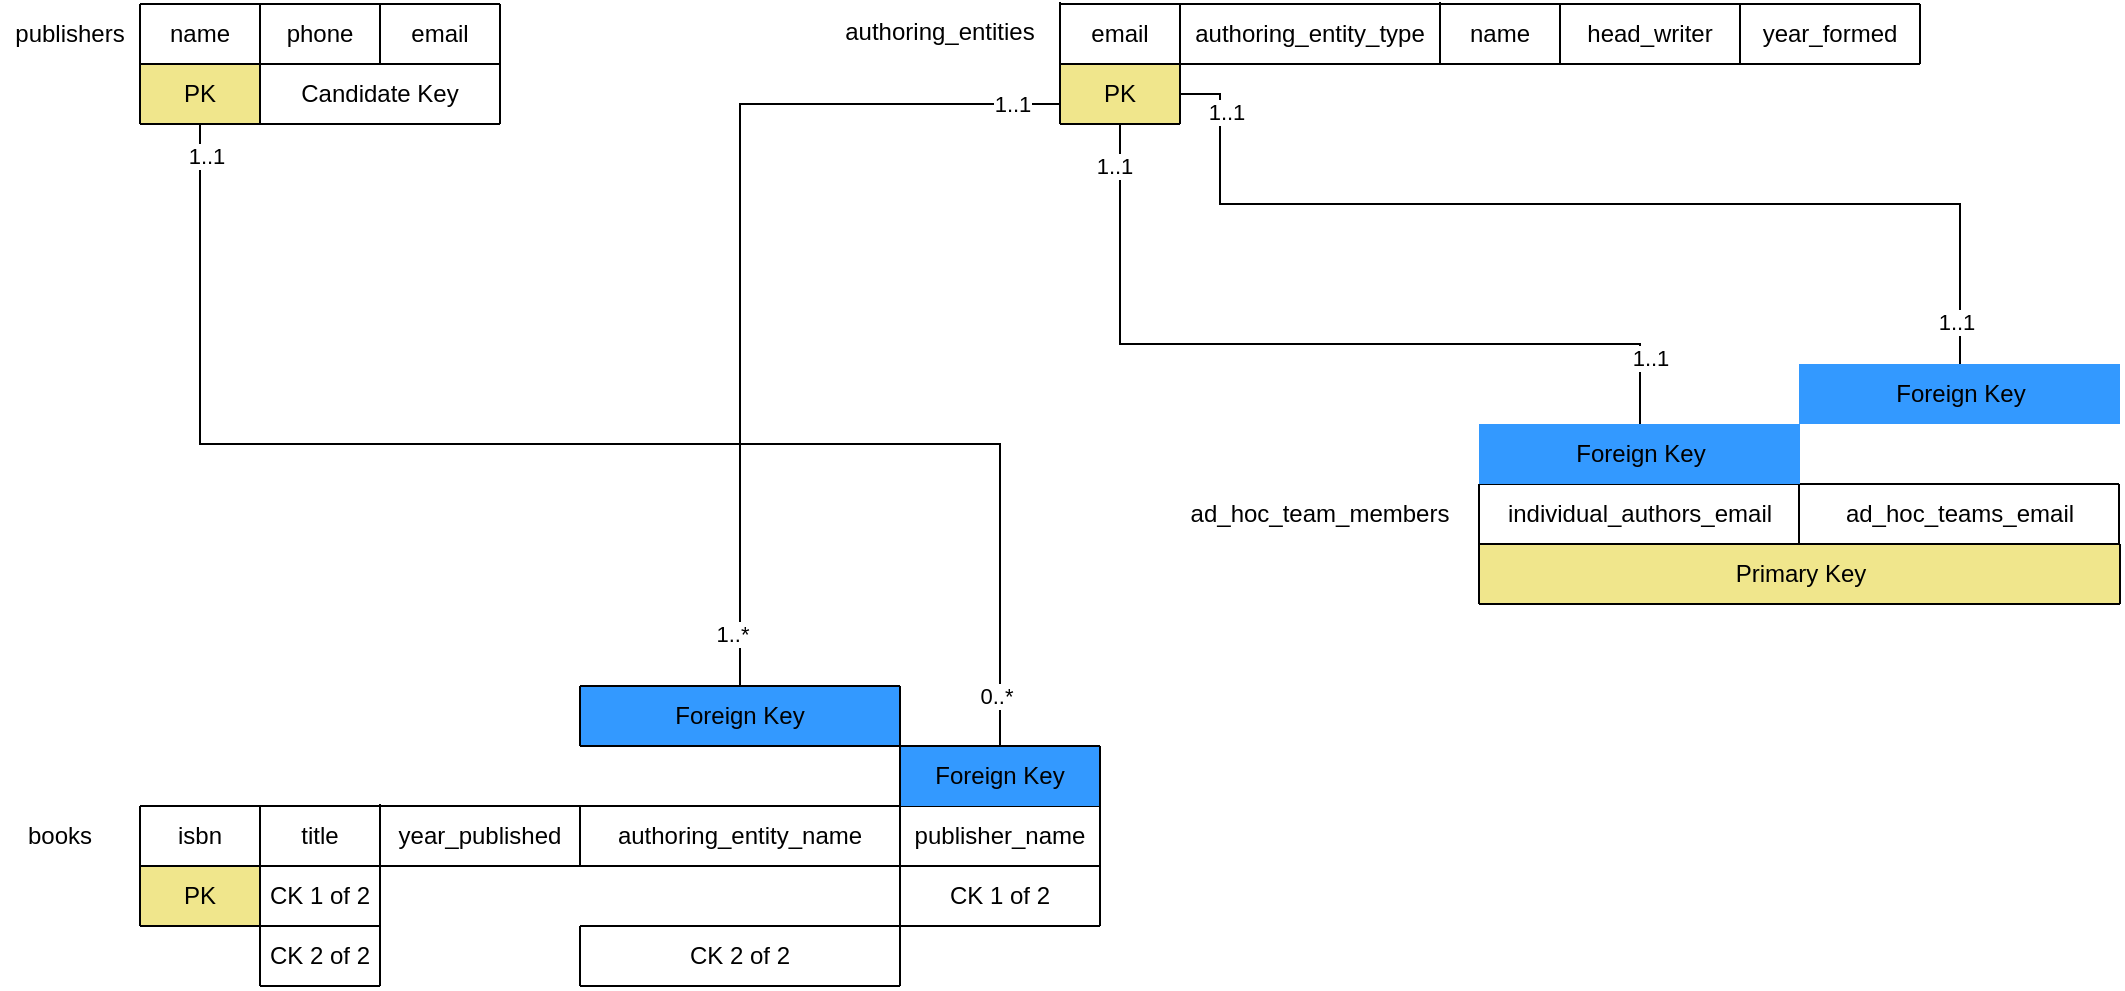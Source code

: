 <mxfile version="19.0.3" type="google"><diagram id="i6ZP9T0mrcdySJXoE0Hp" name="Relational"><mxGraphModel grid="1" page="1" gridSize="10" guides="1" tooltips="1" connect="1" arrows="1" fold="1" pageScale="1" pageWidth="850" pageHeight="1100" math="0" shadow="0"><root><mxCell id="0"/><mxCell id="1" parent="0"/><mxCell id="amgWy_0LiePhMrL9BKqC-1" value="publishers" style="text;html=1;strokeColor=none;fillColor=none;align=center;verticalAlign=middle;whiteSpace=wrap;rounded=0;" vertex="1" parent="1"><mxGeometry x="50" y="130" width="70" height="30" as="geometry"/></mxCell><mxCell id="amgWy_0LiePhMrL9BKqC-2" value="name" style="text;html=1;strokeColor=none;fillColor=none;align=center;verticalAlign=middle;whiteSpace=wrap;rounded=0;" vertex="1" parent="1"><mxGeometry x="120" y="130" width="60" height="30" as="geometry"/></mxCell><mxCell id="amgWy_0LiePhMrL9BKqC-3" value="phone" style="text;html=1;strokeColor=none;fillColor=none;align=center;verticalAlign=middle;whiteSpace=wrap;rounded=0;" vertex="1" parent="1"><mxGeometry x="180" y="130" width="60" height="30" as="geometry"/></mxCell><mxCell id="amgWy_0LiePhMrL9BKqC-4" value="email" style="text;html=1;strokeColor=none;fillColor=none;align=center;verticalAlign=middle;whiteSpace=wrap;rounded=0;" vertex="1" parent="1"><mxGeometry x="240" y="130" width="60" height="30" as="geometry"/></mxCell><mxCell id="amgWy_0LiePhMrL9BKqC-5" style="rounded=0;orthogonalLoop=1;jettySize=auto;html=1;exitX=0;exitY=1;exitDx=0;exitDy=0;entryX=1;entryY=1;entryDx=0;entryDy=0;endArrow=none;endFill=0;" edge="1" parent="1" source="amgWy_0LiePhMrL9BKqC-2" target="amgWy_0LiePhMrL9BKqC-2"><mxGeometry relative="1" as="geometry"/></mxCell><mxCell id="amgWy_0LiePhMrL9BKqC-6" style="edgeStyle=none;rounded=0;orthogonalLoop=1;jettySize=auto;html=1;exitX=0;exitY=1;exitDx=0;exitDy=0;entryX=0;entryY=0;entryDx=0;entryDy=0;endArrow=none;endFill=0;" edge="1" parent="1" source="amgWy_0LiePhMrL9BKqC-2" target="amgWy_0LiePhMrL9BKqC-2"><mxGeometry relative="1" as="geometry"/></mxCell><mxCell id="amgWy_0LiePhMrL9BKqC-7" style="edgeStyle=none;rounded=0;orthogonalLoop=1;jettySize=auto;html=1;exitX=0;exitY=0;exitDx=0;exitDy=0;entryX=1;entryY=0;entryDx=0;entryDy=0;endArrow=none;endFill=0;" edge="1" parent="1" source="amgWy_0LiePhMrL9BKqC-2" target="amgWy_0LiePhMrL9BKqC-2"><mxGeometry relative="1" as="geometry"/></mxCell><mxCell id="amgWy_0LiePhMrL9BKqC-8" style="edgeStyle=none;rounded=0;orthogonalLoop=1;jettySize=auto;html=1;exitX=0;exitY=0;exitDx=0;exitDy=0;entryX=0;entryY=1;entryDx=0;entryDy=0;endArrow=none;endFill=0;" edge="1" parent="1" source="amgWy_0LiePhMrL9BKqC-3" target="amgWy_0LiePhMrL9BKqC-3"><mxGeometry relative="1" as="geometry"/></mxCell><mxCell id="amgWy_0LiePhMrL9BKqC-9" style="edgeStyle=none;rounded=0;orthogonalLoop=1;jettySize=auto;html=1;exitX=0;exitY=1;exitDx=0;exitDy=0;entryX=1;entryY=1;entryDx=0;entryDy=0;endArrow=none;endFill=0;" edge="1" parent="1" source="amgWy_0LiePhMrL9BKqC-3" target="amgWy_0LiePhMrL9BKqC-3"><mxGeometry relative="1" as="geometry"/></mxCell><mxCell id="amgWy_0LiePhMrL9BKqC-10" style="edgeStyle=none;rounded=0;orthogonalLoop=1;jettySize=auto;html=1;exitX=0;exitY=0;exitDx=0;exitDy=0;entryX=1;entryY=0;entryDx=0;entryDy=0;endArrow=none;endFill=0;" edge="1" parent="1" source="amgWy_0LiePhMrL9BKqC-3" target="amgWy_0LiePhMrL9BKqC-3"><mxGeometry relative="1" as="geometry"/></mxCell><mxCell id="amgWy_0LiePhMrL9BKqC-11" style="edgeStyle=none;rounded=0;orthogonalLoop=1;jettySize=auto;html=1;exitX=0;exitY=1;exitDx=0;exitDy=0;entryX=0;entryY=0;entryDx=0;entryDy=0;endArrow=none;endFill=0;" edge="1" parent="1" source="amgWy_0LiePhMrL9BKqC-4" target="amgWy_0LiePhMrL9BKqC-4"><mxGeometry relative="1" as="geometry"/></mxCell><mxCell id="amgWy_0LiePhMrL9BKqC-12" style="edgeStyle=none;rounded=0;orthogonalLoop=1;jettySize=auto;html=1;exitX=0;exitY=0;exitDx=0;exitDy=0;entryX=1;entryY=0;entryDx=0;entryDy=0;endArrow=none;endFill=0;" edge="1" parent="1" source="amgWy_0LiePhMrL9BKqC-4" target="amgWy_0LiePhMrL9BKqC-4"><mxGeometry relative="1" as="geometry"/></mxCell><mxCell id="amgWy_0LiePhMrL9BKqC-13" style="edgeStyle=none;rounded=0;orthogonalLoop=1;jettySize=auto;html=1;exitX=0;exitY=1;exitDx=0;exitDy=0;entryX=1;entryY=1;entryDx=0;entryDy=0;endArrow=none;endFill=0;" edge="1" parent="1" source="amgWy_0LiePhMrL9BKqC-4" target="amgWy_0LiePhMrL9BKqC-4"><mxGeometry relative="1" as="geometry"/></mxCell><mxCell id="amgWy_0LiePhMrL9BKqC-14" style="edgeStyle=none;rounded=0;orthogonalLoop=1;jettySize=auto;html=1;exitX=1;exitY=1;exitDx=0;exitDy=0;entryX=1;entryY=0;entryDx=0;entryDy=0;endArrow=none;endFill=0;" edge="1" parent="1" source="amgWy_0LiePhMrL9BKqC-4" target="amgWy_0LiePhMrL9BKqC-4"><mxGeometry relative="1" as="geometry"/></mxCell><mxCell id="amgWy_0LiePhMrL9BKqC-15" value="books" style="text;html=1;strokeColor=none;fillColor=none;align=center;verticalAlign=middle;whiteSpace=wrap;rounded=0;" vertex="1" parent="1"><mxGeometry x="50" y="531" width="60" height="30" as="geometry"/></mxCell><mxCell id="amgWy_0LiePhMrL9BKqC-25" style="edgeStyle=none;rounded=0;orthogonalLoop=1;jettySize=auto;html=1;exitX=0;exitY=0;exitDx=0;exitDy=0;entryX=0;entryY=1;entryDx=0;entryDy=0;endArrow=none;endFill=0;" edge="1" parent="1"><mxGeometry relative="1" as="geometry"><mxPoint x="120" y="531" as="sourcePoint"/><mxPoint x="120" y="561" as="targetPoint"/></mxGeometry></mxCell><mxCell id="amgWy_0LiePhMrL9BKqC-26" value="isbn" style="text;html=1;strokeColor=none;fillColor=none;align=center;verticalAlign=middle;whiteSpace=wrap;rounded=0;" vertex="1" parent="1"><mxGeometry x="120" y="531" width="60" height="30" as="geometry"/></mxCell><mxCell id="amgWy_0LiePhMrL9BKqC-27" style="rounded=0;orthogonalLoop=1;jettySize=auto;html=1;exitX=0;exitY=1;exitDx=0;exitDy=0;entryX=1;entryY=1;entryDx=0;entryDy=0;endArrow=none;endFill=0;" edge="1" parent="1" source="amgWy_0LiePhMrL9BKqC-26" target="amgWy_0LiePhMrL9BKqC-26"><mxGeometry relative="1" as="geometry"/></mxCell><mxCell id="amgWy_0LiePhMrL9BKqC-28" style="edgeStyle=none;rounded=0;orthogonalLoop=1;jettySize=auto;html=1;exitX=0;exitY=1;exitDx=0;exitDy=0;entryX=0;entryY=0;entryDx=0;entryDy=0;endArrow=none;endFill=0;" edge="1" parent="1" source="amgWy_0LiePhMrL9BKqC-26" target="amgWy_0LiePhMrL9BKqC-26"><mxGeometry relative="1" as="geometry"/></mxCell><mxCell id="amgWy_0LiePhMrL9BKqC-29" style="edgeStyle=none;rounded=0;orthogonalLoop=1;jettySize=auto;html=1;exitX=0;exitY=0;exitDx=0;exitDy=0;entryX=1;entryY=0;entryDx=0;entryDy=0;endArrow=none;endFill=0;" edge="1" parent="1" source="amgWy_0LiePhMrL9BKqC-26" target="amgWy_0LiePhMrL9BKqC-26"><mxGeometry relative="1" as="geometry"/></mxCell><mxCell id="amgWy_0LiePhMrL9BKqC-30" style="edgeStyle=none;rounded=0;orthogonalLoop=1;jettySize=auto;html=1;exitX=0;exitY=0;exitDx=0;exitDy=0;entryX=0;entryY=1;entryDx=0;entryDy=0;endArrow=none;endFill=0;" edge="1" parent="1"><mxGeometry relative="1" as="geometry"><mxPoint x="180" y="531" as="sourcePoint"/><mxPoint x="180" y="561" as="targetPoint"/></mxGeometry></mxCell><mxCell id="amgWy_0LiePhMrL9BKqC-31" value="title" style="text;html=1;strokeColor=none;fillColor=none;align=center;verticalAlign=middle;whiteSpace=wrap;rounded=0;" vertex="1" parent="1"><mxGeometry x="180" y="531" width="60" height="30" as="geometry"/></mxCell><mxCell id="amgWy_0LiePhMrL9BKqC-32" style="rounded=0;orthogonalLoop=1;jettySize=auto;html=1;exitX=0;exitY=1;exitDx=0;exitDy=0;entryX=1;entryY=1;entryDx=0;entryDy=0;endArrow=none;endFill=0;" edge="1" parent="1" source="amgWy_0LiePhMrL9BKqC-31" target="amgWy_0LiePhMrL9BKqC-31"><mxGeometry relative="1" as="geometry"/></mxCell><mxCell id="amgWy_0LiePhMrL9BKqC-33" style="edgeStyle=none;rounded=0;orthogonalLoop=1;jettySize=auto;html=1;exitX=0;exitY=1;exitDx=0;exitDy=0;entryX=0;entryY=0;entryDx=0;entryDy=0;endArrow=none;endFill=0;" edge="1" parent="1" source="amgWy_0LiePhMrL9BKqC-31" target="amgWy_0LiePhMrL9BKqC-31"><mxGeometry relative="1" as="geometry"/></mxCell><mxCell id="amgWy_0LiePhMrL9BKqC-34" style="edgeStyle=none;rounded=0;orthogonalLoop=1;jettySize=auto;html=1;exitX=0;exitY=0;exitDx=0;exitDy=0;entryX=1;entryY=0;entryDx=0;entryDy=0;endArrow=none;endFill=0;" edge="1" parent="1" source="amgWy_0LiePhMrL9BKqC-31" target="amgWy_0LiePhMrL9BKqC-31"><mxGeometry relative="1" as="geometry"/></mxCell><mxCell id="amgWy_0LiePhMrL9BKqC-35" style="edgeStyle=none;rounded=0;orthogonalLoop=1;jettySize=auto;html=1;exitX=0;exitY=0;exitDx=0;exitDy=0;entryX=0;entryY=1;entryDx=0;entryDy=0;endArrow=none;endFill=0;" edge="1" parent="1"><mxGeometry relative="1" as="geometry"><mxPoint x="240" y="530" as="sourcePoint"/><mxPoint x="240" y="560" as="targetPoint"/></mxGeometry></mxCell><mxCell id="amgWy_0LiePhMrL9BKqC-36" value="year_published" style="text;html=1;strokeColor=none;fillColor=none;align=center;verticalAlign=middle;whiteSpace=wrap;rounded=0;" vertex="1" parent="1"><mxGeometry x="240" y="531" width="100" height="30" as="geometry"/></mxCell><mxCell id="amgWy_0LiePhMrL9BKqC-37" style="rounded=0;orthogonalLoop=1;jettySize=auto;html=1;exitX=0;exitY=1;exitDx=0;exitDy=0;entryX=1;entryY=1;entryDx=0;entryDy=0;endArrow=none;endFill=0;" edge="1" parent="1" source="amgWy_0LiePhMrL9BKqC-36" target="amgWy_0LiePhMrL9BKqC-36"><mxGeometry relative="1" as="geometry"/></mxCell><mxCell id="amgWy_0LiePhMrL9BKqC-38" style="edgeStyle=none;rounded=0;orthogonalLoop=1;jettySize=auto;html=1;exitX=0;exitY=1;exitDx=0;exitDy=0;entryX=0;entryY=0;entryDx=0;entryDy=0;endArrow=none;endFill=0;" edge="1" parent="1" source="amgWy_0LiePhMrL9BKqC-36" target="amgWy_0LiePhMrL9BKqC-36"><mxGeometry relative="1" as="geometry"/></mxCell><mxCell id="amgWy_0LiePhMrL9BKqC-39" style="edgeStyle=none;rounded=0;orthogonalLoop=1;jettySize=auto;html=1;exitX=0;exitY=0;exitDx=0;exitDy=0;entryX=1;entryY=0;entryDx=0;entryDy=0;endArrow=none;endFill=0;" edge="1" parent="1" source="amgWy_0LiePhMrL9BKqC-36" target="amgWy_0LiePhMrL9BKqC-36"><mxGeometry relative="1" as="geometry"/></mxCell><mxCell id="amgWy_0LiePhMrL9BKqC-40" style="edgeStyle=none;rounded=0;orthogonalLoop=1;jettySize=auto;html=1;exitX=0;exitY=0;exitDx=0;exitDy=0;entryX=0;entryY=1;entryDx=0;entryDy=0;endArrow=none;endFill=0;" edge="1" parent="1"><mxGeometry relative="1" as="geometry"><mxPoint x="340" y="531" as="sourcePoint"/><mxPoint x="340" y="561" as="targetPoint"/></mxGeometry></mxCell><mxCell id="amgWy_0LiePhMrL9BKqC-41" value="authoring_entities" style="text;html=1;strokeColor=none;fillColor=none;align=center;verticalAlign=middle;whiteSpace=wrap;rounded=0;" vertex="1" parent="1"><mxGeometry x="470" y="129" width="100" height="30" as="geometry"/></mxCell><mxCell id="amgWy_0LiePhMrL9BKqC-47" style="edgeStyle=none;rounded=0;orthogonalLoop=1;jettySize=auto;html=1;exitX=0;exitY=0;exitDx=0;exitDy=0;entryX=0;entryY=1;entryDx=0;entryDy=0;endArrow=none;endFill=0;" edge="1" parent="1"><mxGeometry relative="1" as="geometry"><mxPoint x="580" y="129" as="sourcePoint"/><mxPoint x="580" y="159" as="targetPoint"/></mxGeometry></mxCell><mxCell id="amgWy_0LiePhMrL9BKqC-48" value="email" style="text;html=1;strokeColor=none;fillColor=none;align=center;verticalAlign=middle;whiteSpace=wrap;rounded=0;" vertex="1" parent="1"><mxGeometry x="580" y="130" width="60" height="30" as="geometry"/></mxCell><mxCell id="amgWy_0LiePhMrL9BKqC-49" style="rounded=0;orthogonalLoop=1;jettySize=auto;html=1;exitX=0;exitY=1;exitDx=0;exitDy=0;entryX=1;entryY=1;entryDx=0;entryDy=0;endArrow=none;endFill=0;" edge="1" parent="1" source="amgWy_0LiePhMrL9BKqC-48" target="amgWy_0LiePhMrL9BKqC-48"><mxGeometry relative="1" as="geometry"/></mxCell><mxCell id="amgWy_0LiePhMrL9BKqC-50" style="edgeStyle=none;rounded=0;orthogonalLoop=1;jettySize=auto;html=1;exitX=0;exitY=1;exitDx=0;exitDy=0;entryX=0;entryY=0;entryDx=0;entryDy=0;endArrow=none;endFill=0;" edge="1" parent="1" source="amgWy_0LiePhMrL9BKqC-48" target="amgWy_0LiePhMrL9BKqC-48"><mxGeometry relative="1" as="geometry"/></mxCell><mxCell id="amgWy_0LiePhMrL9BKqC-51" style="edgeStyle=none;rounded=0;orthogonalLoop=1;jettySize=auto;html=1;exitX=0;exitY=0;exitDx=0;exitDy=0;entryX=1;entryY=0;entryDx=0;entryDy=0;endArrow=none;endFill=0;" edge="1" parent="1" source="amgWy_0LiePhMrL9BKqC-48" target="amgWy_0LiePhMrL9BKqC-48"><mxGeometry relative="1" as="geometry"/></mxCell><mxCell id="amgWy_0LiePhMrL9BKqC-205" style="edgeStyle=orthogonalEdgeStyle;rounded=0;orthogonalLoop=1;jettySize=auto;html=1;endArrow=none;endFill=0;" edge="1" parent="1" source="amgWy_0LiePhMrL9BKqC-82" target="amgWy_0LiePhMrL9BKqC-158"><mxGeometry relative="1" as="geometry"><Array as="points"><mxPoint x="150" y="350"/><mxPoint x="550" y="350"/></Array></mxGeometry></mxCell><mxCell id="HMREmEhzpA-7kPaAI8SK-1" value="1..1" style="edgeLabel;html=1;align=center;verticalAlign=middle;resizable=0;points=[];" connectable="0" vertex="1" parent="amgWy_0LiePhMrL9BKqC-205"><mxGeometry x="-0.956" y="3" relative="1" as="geometry"><mxPoint as="offset"/></mxGeometry></mxCell><mxCell id="HMREmEhzpA-7kPaAI8SK-2" value="0..*" style="edgeLabel;html=1;align=center;verticalAlign=middle;resizable=0;points=[];" connectable="0" vertex="1" parent="amgWy_0LiePhMrL9BKqC-205"><mxGeometry x="0.929" y="-2" relative="1" as="geometry"><mxPoint as="offset"/></mxGeometry></mxCell><mxCell id="amgWy_0LiePhMrL9BKqC-82" value="PK" style="text;html=1;strokeColor=none;fillColor=#F0E68C;align=center;verticalAlign=middle;whiteSpace=wrap;rounded=0;" vertex="1" parent="1"><mxGeometry x="120" y="160" width="60" height="30" as="geometry"/></mxCell><mxCell id="amgWy_0LiePhMrL9BKqC-83" style="rounded=0;orthogonalLoop=1;jettySize=auto;html=1;exitX=0;exitY=1;exitDx=0;exitDy=0;entryX=1;entryY=1;entryDx=0;entryDy=0;endArrow=none;endFill=0;" edge="1" parent="1" source="amgWy_0LiePhMrL9BKqC-82" target="amgWy_0LiePhMrL9BKqC-82"><mxGeometry relative="1" as="geometry"/></mxCell><mxCell id="amgWy_0LiePhMrL9BKqC-84" style="edgeStyle=none;rounded=0;orthogonalLoop=1;jettySize=auto;html=1;exitX=0;exitY=1;exitDx=0;exitDy=0;entryX=0;entryY=0;entryDx=0;entryDy=0;endArrow=none;endFill=0;" edge="1" parent="1" source="amgWy_0LiePhMrL9BKqC-82" target="amgWy_0LiePhMrL9BKqC-82"><mxGeometry relative="1" as="geometry"/></mxCell><mxCell id="amgWy_0LiePhMrL9BKqC-85" style="edgeStyle=none;rounded=0;orthogonalLoop=1;jettySize=auto;html=1;exitX=0;exitY=0;exitDx=0;exitDy=0;entryX=1;entryY=0;entryDx=0;entryDy=0;endArrow=none;endFill=0;" edge="1" parent="1" source="amgWy_0LiePhMrL9BKqC-82" target="amgWy_0LiePhMrL9BKqC-82"><mxGeometry relative="1" as="geometry"/></mxCell><mxCell id="amgWy_0LiePhMrL9BKqC-86" style="edgeStyle=none;rounded=0;orthogonalLoop=1;jettySize=auto;html=1;exitX=0;exitY=0;exitDx=0;exitDy=0;entryX=0;entryY=1;entryDx=0;entryDy=0;endArrow=none;endFill=0;" edge="1" parent="1"><mxGeometry relative="1" as="geometry"><mxPoint x="180" y="160" as="sourcePoint"/><mxPoint x="180" y="190" as="targetPoint"/></mxGeometry></mxCell><mxCell id="amgWy_0LiePhMrL9BKqC-200" style="edgeStyle=orthogonalEdgeStyle;rounded=0;orthogonalLoop=1;jettySize=auto;html=1;endArrow=none;endFill=0;" edge="1" parent="1" source="amgWy_0LiePhMrL9BKqC-94" target="amgWy_0LiePhMrL9BKqC-179"><mxGeometry relative="1" as="geometry"><Array as="points"><mxPoint x="610" y="300"/><mxPoint x="870" y="300"/></Array></mxGeometry></mxCell><mxCell id="HMREmEhzpA-7kPaAI8SK-5" value="1..1" style="edgeLabel;html=1;align=center;verticalAlign=middle;resizable=0;points=[];" connectable="0" vertex="1" parent="amgWy_0LiePhMrL9BKqC-200"><mxGeometry x="-0.899" y="-3" relative="1" as="geometry"><mxPoint as="offset"/></mxGeometry></mxCell><mxCell id="HMREmEhzpA-7kPaAI8SK-6" value="1..1" style="edgeLabel;html=1;align=center;verticalAlign=middle;resizable=0;points=[];" connectable="0" vertex="1" parent="amgWy_0LiePhMrL9BKqC-200"><mxGeometry x="0.837" y="5" relative="1" as="geometry"><mxPoint as="offset"/></mxGeometry></mxCell><mxCell id="amgWy_0LiePhMrL9BKqC-201" style="edgeStyle=orthogonalEdgeStyle;rounded=0;orthogonalLoop=1;jettySize=auto;html=1;endArrow=none;endFill=0;" edge="1" parent="1" source="amgWy_0LiePhMrL9BKqC-94" target="amgWy_0LiePhMrL9BKqC-180"><mxGeometry relative="1" as="geometry"><Array as="points"><mxPoint x="660" y="175"/><mxPoint x="660" y="230"/><mxPoint x="1030" y="230"/></Array></mxGeometry></mxCell><mxCell id="HMREmEhzpA-7kPaAI8SK-7" value="1..1" style="edgeLabel;html=1;align=center;verticalAlign=middle;resizable=0;points=[];" connectable="0" vertex="1" parent="amgWy_0LiePhMrL9BKqC-201"><mxGeometry x="-0.891" y="3" relative="1" as="geometry"><mxPoint as="offset"/></mxGeometry></mxCell><mxCell id="HMREmEhzpA-7kPaAI8SK-8" value="1..1" style="edgeLabel;html=1;align=center;verticalAlign=middle;resizable=0;points=[];" connectable="0" vertex="1" parent="amgWy_0LiePhMrL9BKqC-201"><mxGeometry x="0.918" y="-2" relative="1" as="geometry"><mxPoint as="offset"/></mxGeometry></mxCell><mxCell id="amgWy_0LiePhMrL9BKqC-207" style="edgeStyle=orthogonalEdgeStyle;rounded=0;orthogonalLoop=1;jettySize=auto;html=1;endArrow=none;endFill=0;" edge="1" parent="1" source="amgWy_0LiePhMrL9BKqC-94" target="amgWy_0LiePhMrL9BKqC-173"><mxGeometry relative="1" as="geometry"><Array as="points"><mxPoint x="420" y="180"/></Array></mxGeometry></mxCell><mxCell id="HMREmEhzpA-7kPaAI8SK-3" value="1..1" style="edgeLabel;html=1;align=center;verticalAlign=middle;resizable=0;points=[];" connectable="0" vertex="1" parent="amgWy_0LiePhMrL9BKqC-207"><mxGeometry x="-0.893" relative="1" as="geometry"><mxPoint as="offset"/></mxGeometry></mxCell><mxCell id="HMREmEhzpA-7kPaAI8SK-4" value="1..*" style="edgeLabel;html=1;align=center;verticalAlign=middle;resizable=0;points=[];" connectable="0" vertex="1" parent="amgWy_0LiePhMrL9BKqC-207"><mxGeometry x="0.883" y="-4" relative="1" as="geometry"><mxPoint as="offset"/></mxGeometry></mxCell><mxCell id="amgWy_0LiePhMrL9BKqC-94" value="PK" style="text;html=1;strokeColor=none;fillColor=#F0E68C;align=center;verticalAlign=middle;whiteSpace=wrap;rounded=0;" vertex="1" parent="1"><mxGeometry x="580" y="160" width="60" height="30" as="geometry"/></mxCell><mxCell id="amgWy_0LiePhMrL9BKqC-95" style="rounded=0;orthogonalLoop=1;jettySize=auto;html=1;exitX=0;exitY=1;exitDx=0;exitDy=0;entryX=1;entryY=1;entryDx=0;entryDy=0;endArrow=none;endFill=0;" edge="1" parent="1" source="amgWy_0LiePhMrL9BKqC-94" target="amgWy_0LiePhMrL9BKqC-94"><mxGeometry relative="1" as="geometry"/></mxCell><mxCell id="amgWy_0LiePhMrL9BKqC-96" style="edgeStyle=none;rounded=0;orthogonalLoop=1;jettySize=auto;html=1;exitX=0;exitY=1;exitDx=0;exitDy=0;entryX=0;entryY=0;entryDx=0;entryDy=0;endArrow=none;endFill=0;" edge="1" parent="1" source="amgWy_0LiePhMrL9BKqC-94" target="amgWy_0LiePhMrL9BKqC-94"><mxGeometry relative="1" as="geometry"/></mxCell><mxCell id="amgWy_0LiePhMrL9BKqC-97" style="edgeStyle=none;rounded=0;orthogonalLoop=1;jettySize=auto;html=1;exitX=0;exitY=0;exitDx=0;exitDy=0;entryX=1;entryY=0;entryDx=0;entryDy=0;endArrow=none;endFill=0;" edge="1" parent="1" source="amgWy_0LiePhMrL9BKqC-94" target="amgWy_0LiePhMrL9BKqC-94"><mxGeometry relative="1" as="geometry"/></mxCell><mxCell id="amgWy_0LiePhMrL9BKqC-99" value="PK" style="text;html=1;strokeColor=none;fillColor=#F0E68C;align=center;verticalAlign=middle;whiteSpace=wrap;rounded=0;" vertex="1" parent="1"><mxGeometry x="120" y="561" width="60" height="30" as="geometry"/></mxCell><mxCell id="amgWy_0LiePhMrL9BKqC-100" style="rounded=0;orthogonalLoop=1;jettySize=auto;html=1;exitX=0;exitY=1;exitDx=0;exitDy=0;entryX=1;entryY=1;entryDx=0;entryDy=0;endArrow=none;endFill=0;" edge="1" parent="1" source="amgWy_0LiePhMrL9BKqC-99" target="amgWy_0LiePhMrL9BKqC-99"><mxGeometry relative="1" as="geometry"/></mxCell><mxCell id="amgWy_0LiePhMrL9BKqC-101" style="edgeStyle=none;rounded=0;orthogonalLoop=1;jettySize=auto;html=1;exitX=0;exitY=1;exitDx=0;exitDy=0;entryX=0;entryY=0;entryDx=0;entryDy=0;endArrow=none;endFill=0;" edge="1" parent="1" source="amgWy_0LiePhMrL9BKqC-99" target="amgWy_0LiePhMrL9BKqC-99"><mxGeometry relative="1" as="geometry"/></mxCell><mxCell id="amgWy_0LiePhMrL9BKqC-102" style="edgeStyle=none;rounded=0;orthogonalLoop=1;jettySize=auto;html=1;exitX=0;exitY=0;exitDx=0;exitDy=0;entryX=1;entryY=0;entryDx=0;entryDy=0;endArrow=none;endFill=0;" edge="1" parent="1" source="amgWy_0LiePhMrL9BKqC-99" target="amgWy_0LiePhMrL9BKqC-99"><mxGeometry relative="1" as="geometry"/></mxCell><mxCell id="amgWy_0LiePhMrL9BKqC-103" style="edgeStyle=none;rounded=0;orthogonalLoop=1;jettySize=auto;html=1;exitX=0;exitY=0;exitDx=0;exitDy=0;entryX=0;entryY=1;entryDx=0;entryDy=0;endArrow=none;endFill=0;startArrow=none;" edge="1" parent="1" source="amgWy_0LiePhMrL9BKqC-182"><mxGeometry relative="1" as="geometry"><mxPoint x="180" y="561" as="sourcePoint"/><mxPoint x="180" y="591" as="targetPoint"/></mxGeometry></mxCell><mxCell id="amgWy_0LiePhMrL9BKqC-104" value="ad_hoc_team_members" style="text;html=1;strokeColor=none;fillColor=none;align=center;verticalAlign=middle;whiteSpace=wrap;rounded=0;" vertex="1" parent="1"><mxGeometry x="639.5" y="370" width="140" height="30" as="geometry"/></mxCell><mxCell id="amgWy_0LiePhMrL9BKqC-105" value="authoring_entity_type" style="text;html=1;strokeColor=none;fillColor=none;align=center;verticalAlign=middle;whiteSpace=wrap;rounded=0;" vertex="1" parent="1"><mxGeometry x="640" y="130" width="130" height="30" as="geometry"/></mxCell><mxCell id="amgWy_0LiePhMrL9BKqC-106" style="rounded=0;orthogonalLoop=1;jettySize=auto;html=1;exitX=0;exitY=1;exitDx=0;exitDy=0;entryX=1;entryY=1;entryDx=0;entryDy=0;endArrow=none;endFill=0;" edge="1" parent="1" source="amgWy_0LiePhMrL9BKqC-105" target="amgWy_0LiePhMrL9BKqC-105"><mxGeometry relative="1" as="geometry"/></mxCell><mxCell id="amgWy_0LiePhMrL9BKqC-108" style="edgeStyle=none;rounded=0;orthogonalLoop=1;jettySize=auto;html=1;exitX=0;exitY=0;exitDx=0;exitDy=0;entryX=1;entryY=0;entryDx=0;entryDy=0;endArrow=none;endFill=0;" edge="1" parent="1" source="amgWy_0LiePhMrL9BKqC-105" target="amgWy_0LiePhMrL9BKqC-105"><mxGeometry relative="1" as="geometry"/></mxCell><mxCell id="amgWy_0LiePhMrL9BKqC-109" style="edgeStyle=none;rounded=0;orthogonalLoop=1;jettySize=auto;html=1;exitX=0;exitY=0;exitDx=0;exitDy=0;entryX=0;entryY=1;entryDx=0;entryDy=0;endArrow=none;endFill=0;" edge="1" parent="1"><mxGeometry relative="1" as="geometry"><mxPoint x="770" y="129" as="sourcePoint"/><mxPoint x="770" y="159" as="targetPoint"/></mxGeometry></mxCell><mxCell id="amgWy_0LiePhMrL9BKqC-110" value="head_writer" style="text;html=1;strokeColor=none;fillColor=none;align=center;verticalAlign=middle;whiteSpace=wrap;rounded=0;" vertex="1" parent="1"><mxGeometry x="830" y="130" width="90" height="30" as="geometry"/></mxCell><mxCell id="amgWy_0LiePhMrL9BKqC-111" style="rounded=0;orthogonalLoop=1;jettySize=auto;html=1;exitX=0;exitY=1;exitDx=0;exitDy=0;entryX=1;entryY=1;entryDx=0;entryDy=0;endArrow=none;endFill=0;" edge="1" parent="1" source="amgWy_0LiePhMrL9BKqC-110" target="amgWy_0LiePhMrL9BKqC-110"><mxGeometry relative="1" as="geometry"/></mxCell><mxCell id="amgWy_0LiePhMrL9BKqC-112" style="edgeStyle=none;rounded=0;orthogonalLoop=1;jettySize=auto;html=1;exitX=0;exitY=1;exitDx=0;exitDy=0;entryX=0;entryY=0;entryDx=0;entryDy=0;endArrow=none;endFill=0;" edge="1" parent="1" source="amgWy_0LiePhMrL9BKqC-110" target="amgWy_0LiePhMrL9BKqC-110"><mxGeometry relative="1" as="geometry"/></mxCell><mxCell id="amgWy_0LiePhMrL9BKqC-113" style="edgeStyle=none;rounded=0;orthogonalLoop=1;jettySize=auto;html=1;exitX=0;exitY=0;exitDx=0;exitDy=0;entryX=1;entryY=0;entryDx=0;entryDy=0;endArrow=none;endFill=0;" edge="1" parent="1" source="amgWy_0LiePhMrL9BKqC-110" target="amgWy_0LiePhMrL9BKqC-110"><mxGeometry relative="1" as="geometry"/></mxCell><mxCell id="amgWy_0LiePhMrL9BKqC-115" value="year_formed" style="text;html=1;strokeColor=none;fillColor=none;align=center;verticalAlign=middle;whiteSpace=wrap;rounded=0;" vertex="1" parent="1"><mxGeometry x="920" y="130" width="90" height="30" as="geometry"/></mxCell><mxCell id="amgWy_0LiePhMrL9BKqC-116" style="rounded=0;orthogonalLoop=1;jettySize=auto;html=1;exitX=0;exitY=1;exitDx=0;exitDy=0;entryX=1;entryY=1;entryDx=0;entryDy=0;endArrow=none;endFill=0;" edge="1" parent="1" source="amgWy_0LiePhMrL9BKqC-115" target="amgWy_0LiePhMrL9BKqC-115"><mxGeometry relative="1" as="geometry"/></mxCell><mxCell id="amgWy_0LiePhMrL9BKqC-117" style="edgeStyle=none;rounded=0;orthogonalLoop=1;jettySize=auto;html=1;exitX=0;exitY=1;exitDx=0;exitDy=0;entryX=0;entryY=0;entryDx=0;entryDy=0;endArrow=none;endFill=0;" edge="1" parent="1" source="amgWy_0LiePhMrL9BKqC-115" target="amgWy_0LiePhMrL9BKqC-115"><mxGeometry relative="1" as="geometry"/></mxCell><mxCell id="amgWy_0LiePhMrL9BKqC-118" style="edgeStyle=none;rounded=0;orthogonalLoop=1;jettySize=auto;html=1;exitX=0;exitY=0;exitDx=0;exitDy=0;entryX=1;entryY=0;entryDx=0;entryDy=0;endArrow=none;endFill=0;" edge="1" parent="1" source="amgWy_0LiePhMrL9BKqC-115" target="amgWy_0LiePhMrL9BKqC-115"><mxGeometry relative="1" as="geometry"/></mxCell><mxCell id="amgWy_0LiePhMrL9BKqC-120" style="edgeStyle=orthogonalEdgeStyle;rounded=0;orthogonalLoop=1;jettySize=auto;html=1;exitX=1;exitY=0;exitDx=0;exitDy=0;entryX=1;entryY=1;entryDx=0;entryDy=0;endArrow=none;endFill=0;" edge="1" parent="1" source="amgWy_0LiePhMrL9BKqC-115" target="amgWy_0LiePhMrL9BKqC-115"><mxGeometry relative="1" as="geometry"/></mxCell><mxCell id="amgWy_0LiePhMrL9BKqC-121" style="edgeStyle=orthogonalEdgeStyle;rounded=0;orthogonalLoop=1;jettySize=auto;html=1;exitX=1;exitY=1;exitDx=0;exitDy=0;entryX=1;entryY=0;entryDx=0;entryDy=0;endArrow=none;endFill=0;" edge="1" parent="1" source="amgWy_0LiePhMrL9BKqC-94" target="amgWy_0LiePhMrL9BKqC-94"><mxGeometry relative="1" as="geometry"/></mxCell><mxCell id="amgWy_0LiePhMrL9BKqC-122" style="edgeStyle=orthogonalEdgeStyle;rounded=0;orthogonalLoop=1;jettySize=auto;html=1;exitX=0;exitY=0;exitDx=0;exitDy=0;entryX=0;entryY=1;entryDx=0;entryDy=0;endArrow=none;endFill=0;" edge="1" parent="1" source="amgWy_0LiePhMrL9BKqC-105" target="amgWy_0LiePhMrL9BKqC-105"><mxGeometry relative="1" as="geometry"/></mxCell><mxCell id="amgWy_0LiePhMrL9BKqC-123" value="individual_authors_email" style="text;html=1;strokeColor=none;fillColor=none;align=center;verticalAlign=middle;whiteSpace=wrap;rounded=0;" vertex="1" parent="1"><mxGeometry x="789.5" y="370" width="160" height="30" as="geometry"/></mxCell><mxCell id="amgWy_0LiePhMrL9BKqC-124" style="rounded=0;orthogonalLoop=1;jettySize=auto;html=1;exitX=0;exitY=1;exitDx=0;exitDy=0;entryX=1;entryY=1;entryDx=0;entryDy=0;endArrow=none;endFill=0;" edge="1" parent="1" source="amgWy_0LiePhMrL9BKqC-123" target="amgWy_0LiePhMrL9BKqC-123"><mxGeometry relative="1" as="geometry"/></mxCell><mxCell id="amgWy_0LiePhMrL9BKqC-125" style="edgeStyle=none;rounded=0;orthogonalLoop=1;jettySize=auto;html=1;exitX=1;exitY=1;exitDx=0;exitDy=0;entryX=1;entryY=0;entryDx=0;entryDy=0;endArrow=none;endFill=0;" edge="1" parent="1" source="amgWy_0LiePhMrL9BKqC-123" target="amgWy_0LiePhMrL9BKqC-123"><mxGeometry relative="1" as="geometry"/></mxCell><mxCell id="amgWy_0LiePhMrL9BKqC-127" style="edgeStyle=none;rounded=0;orthogonalLoop=1;jettySize=auto;html=1;exitX=0;exitY=1;exitDx=0;exitDy=0;entryX=0;entryY=0;entryDx=0;entryDy=0;endArrow=none;endFill=0;" edge="1" parent="1" source="amgWy_0LiePhMrL9BKqC-123" target="amgWy_0LiePhMrL9BKqC-123"><mxGeometry relative="1" as="geometry"/></mxCell><mxCell id="amgWy_0LiePhMrL9BKqC-128" style="edgeStyle=none;rounded=0;orthogonalLoop=1;jettySize=auto;html=1;exitX=0;exitY=0;exitDx=0;exitDy=0;entryX=1;entryY=0;entryDx=0;entryDy=0;endArrow=none;endFill=0;" edge="1" parent="1" source="amgWy_0LiePhMrL9BKqC-123" target="amgWy_0LiePhMrL9BKqC-123"><mxGeometry relative="1" as="geometry"/></mxCell><mxCell id="amgWy_0LiePhMrL9BKqC-134" value="ad_hoc_teams_email" style="text;html=1;strokeColor=none;fillColor=none;align=center;verticalAlign=middle;whiteSpace=wrap;rounded=0;" vertex="1" parent="1"><mxGeometry x="949.5" y="370" width="160" height="30" as="geometry"/></mxCell><mxCell id="amgWy_0LiePhMrL9BKqC-135" style="rounded=0;orthogonalLoop=1;jettySize=auto;html=1;exitX=0;exitY=1;exitDx=0;exitDy=0;entryX=1;entryY=1;entryDx=0;entryDy=0;endArrow=none;endFill=0;" edge="1" parent="1" source="amgWy_0LiePhMrL9BKqC-134" target="amgWy_0LiePhMrL9BKqC-134"><mxGeometry relative="1" as="geometry"/></mxCell><mxCell id="amgWy_0LiePhMrL9BKqC-136" style="edgeStyle=none;rounded=0;orthogonalLoop=1;jettySize=auto;html=1;exitX=1;exitY=1;exitDx=0;exitDy=0;entryX=1;entryY=0;entryDx=0;entryDy=0;endArrow=none;endFill=0;" edge="1" parent="1" source="amgWy_0LiePhMrL9BKqC-134" target="amgWy_0LiePhMrL9BKqC-134"><mxGeometry relative="1" as="geometry"/></mxCell><mxCell id="amgWy_0LiePhMrL9BKqC-137" style="edgeStyle=none;rounded=0;orthogonalLoop=1;jettySize=auto;html=1;exitX=0;exitY=1;exitDx=0;exitDy=0;entryX=0;entryY=0;entryDx=0;entryDy=0;endArrow=none;endFill=0;" edge="1" parent="1" source="amgWy_0LiePhMrL9BKqC-134" target="amgWy_0LiePhMrL9BKqC-134"><mxGeometry relative="1" as="geometry"/></mxCell><mxCell id="amgWy_0LiePhMrL9BKqC-138" style="edgeStyle=none;rounded=0;orthogonalLoop=1;jettySize=auto;html=1;exitX=0;exitY=0;exitDx=0;exitDy=0;entryX=1;entryY=0;entryDx=0;entryDy=0;endArrow=none;endFill=0;" edge="1" parent="1" source="amgWy_0LiePhMrL9BKqC-134" target="amgWy_0LiePhMrL9BKqC-134"><mxGeometry relative="1" as="geometry"/></mxCell><mxCell id="amgWy_0LiePhMrL9BKqC-139" value="authoring_entity_name" style="text;html=1;strokeColor=none;fillColor=none;align=center;verticalAlign=middle;whiteSpace=wrap;rounded=0;" vertex="1" parent="1"><mxGeometry x="340" y="531" width="160" height="30" as="geometry"/></mxCell><mxCell id="amgWy_0LiePhMrL9BKqC-140" style="rounded=0;orthogonalLoop=1;jettySize=auto;html=1;exitX=0;exitY=1;exitDx=0;exitDy=0;entryX=1;entryY=1;entryDx=0;entryDy=0;endArrow=none;endFill=0;" edge="1" parent="1" source="amgWy_0LiePhMrL9BKqC-139" target="amgWy_0LiePhMrL9BKqC-139"><mxGeometry relative="1" as="geometry"/></mxCell><mxCell id="amgWy_0LiePhMrL9BKqC-141" style="edgeStyle=none;rounded=0;orthogonalLoop=1;jettySize=auto;html=1;exitX=1;exitY=1;exitDx=0;exitDy=0;entryX=1;entryY=0;entryDx=0;entryDy=0;endArrow=none;endFill=0;" edge="1" parent="1" source="amgWy_0LiePhMrL9BKqC-139" target="amgWy_0LiePhMrL9BKqC-139"><mxGeometry relative="1" as="geometry"/></mxCell><mxCell id="amgWy_0LiePhMrL9BKqC-142" style="edgeStyle=none;rounded=0;orthogonalLoop=1;jettySize=auto;html=1;exitX=0;exitY=1;exitDx=0;exitDy=0;entryX=0;entryY=0;entryDx=0;entryDy=0;endArrow=none;endFill=0;" edge="1" parent="1" source="amgWy_0LiePhMrL9BKqC-139" target="amgWy_0LiePhMrL9BKqC-139"><mxGeometry relative="1" as="geometry"/></mxCell><mxCell id="amgWy_0LiePhMrL9BKqC-143" style="edgeStyle=none;rounded=0;orthogonalLoop=1;jettySize=auto;html=1;exitX=0;exitY=0;exitDx=0;exitDy=0;entryX=1;entryY=0;entryDx=0;entryDy=0;endArrow=none;endFill=0;" edge="1" parent="1" source="amgWy_0LiePhMrL9BKqC-139" target="amgWy_0LiePhMrL9BKqC-139"><mxGeometry relative="1" as="geometry"/></mxCell><mxCell id="amgWy_0LiePhMrL9BKqC-144" value="name" style="text;html=1;strokeColor=none;fillColor=none;align=center;verticalAlign=middle;whiteSpace=wrap;rounded=0;" vertex="1" parent="1"><mxGeometry x="770" y="130" width="60" height="30" as="geometry"/></mxCell><mxCell id="amgWy_0LiePhMrL9BKqC-145" style="edgeStyle=none;rounded=0;orthogonalLoop=1;jettySize=auto;html=1;exitX=0;exitY=1;exitDx=0;exitDy=0;entryX=0;entryY=0;entryDx=0;entryDy=0;endArrow=none;endFill=0;" edge="1" parent="1" source="amgWy_0LiePhMrL9BKqC-144" target="amgWy_0LiePhMrL9BKqC-144"><mxGeometry relative="1" as="geometry"/></mxCell><mxCell id="amgWy_0LiePhMrL9BKqC-146" style="edgeStyle=none;rounded=0;orthogonalLoop=1;jettySize=auto;html=1;exitX=0;exitY=0;exitDx=0;exitDy=0;entryX=1;entryY=0;entryDx=0;entryDy=0;endArrow=none;endFill=0;" edge="1" parent="1" source="amgWy_0LiePhMrL9BKqC-144" target="amgWy_0LiePhMrL9BKqC-144"><mxGeometry relative="1" as="geometry"/></mxCell><mxCell id="amgWy_0LiePhMrL9BKqC-148" style="edgeStyle=none;rounded=0;orthogonalLoop=1;jettySize=auto;html=1;exitX=0;exitY=1;exitDx=0;exitDy=0;entryX=1;entryY=1;entryDx=0;entryDy=0;endArrow=none;endFill=0;" edge="1" parent="1" source="amgWy_0LiePhMrL9BKqC-144" target="amgWy_0LiePhMrL9BKqC-144"><mxGeometry relative="1" as="geometry"/></mxCell><mxCell id="amgWy_0LiePhMrL9BKqC-149" value="publisher_name" style="text;html=1;strokeColor=none;fillColor=none;align=center;verticalAlign=middle;whiteSpace=wrap;rounded=0;" vertex="1" parent="1"><mxGeometry x="500" y="531" width="100" height="30" as="geometry"/></mxCell><mxCell id="amgWy_0LiePhMrL9BKqC-150" style="edgeStyle=none;rounded=0;orthogonalLoop=1;jettySize=auto;html=1;exitX=0;exitY=1;exitDx=0;exitDy=0;entryX=0;entryY=0;entryDx=0;entryDy=0;endArrow=none;endFill=0;" edge="1" parent="1" source="amgWy_0LiePhMrL9BKqC-149" target="amgWy_0LiePhMrL9BKqC-149"><mxGeometry relative="1" as="geometry"/></mxCell><mxCell id="amgWy_0LiePhMrL9BKqC-151" style="edgeStyle=none;rounded=0;orthogonalLoop=1;jettySize=auto;html=1;exitX=0;exitY=0;exitDx=0;exitDy=0;entryX=1;entryY=0;entryDx=0;entryDy=0;endArrow=none;endFill=0;" edge="1" parent="1" source="amgWy_0LiePhMrL9BKqC-149" target="amgWy_0LiePhMrL9BKqC-149"><mxGeometry relative="1" as="geometry"/></mxCell><mxCell id="amgWy_0LiePhMrL9BKqC-152" style="edgeStyle=none;rounded=0;orthogonalLoop=1;jettySize=auto;html=1;exitX=0;exitY=0;exitDx=0;exitDy=0;entryX=0;entryY=1;entryDx=0;entryDy=0;endArrow=none;endFill=0;" edge="1" parent="1"><mxGeometry relative="1" as="geometry"><mxPoint x="600" y="531" as="sourcePoint"/><mxPoint x="600" y="561" as="targetPoint"/></mxGeometry></mxCell><mxCell id="amgWy_0LiePhMrL9BKqC-153" style="edgeStyle=none;rounded=0;orthogonalLoop=1;jettySize=auto;html=1;exitX=0;exitY=1;exitDx=0;exitDy=0;entryX=1;entryY=1;entryDx=0;entryDy=0;endArrow=none;endFill=0;" edge="1" parent="1" source="amgWy_0LiePhMrL9BKqC-149" target="amgWy_0LiePhMrL9BKqC-149"><mxGeometry relative="1" as="geometry"/></mxCell><mxCell id="amgWy_0LiePhMrL9BKqC-158" value="Foreign Key" style="text;html=1;strokeColor=none;fillColor=#3399FF;align=center;verticalAlign=middle;whiteSpace=wrap;rounded=0;" vertex="1" parent="1"><mxGeometry x="500" y="501" width="100" height="30" as="geometry"/></mxCell><mxCell id="amgWy_0LiePhMrL9BKqC-159" style="edgeStyle=none;rounded=0;orthogonalLoop=1;jettySize=auto;html=1;exitX=0;exitY=1;exitDx=0;exitDy=0;entryX=0;entryY=0;entryDx=0;entryDy=0;endArrow=none;endFill=0;" edge="1" parent="1" source="amgWy_0LiePhMrL9BKqC-158" target="amgWy_0LiePhMrL9BKqC-158"><mxGeometry relative="1" as="geometry"/></mxCell><mxCell id="amgWy_0LiePhMrL9BKqC-160" style="edgeStyle=none;rounded=0;orthogonalLoop=1;jettySize=auto;html=1;exitX=0;exitY=0;exitDx=0;exitDy=0;entryX=1;entryY=0;entryDx=0;entryDy=0;endArrow=none;endFill=0;" edge="1" parent="1" source="amgWy_0LiePhMrL9BKqC-158" target="amgWy_0LiePhMrL9BKqC-158"><mxGeometry relative="1" as="geometry"/></mxCell><mxCell id="amgWy_0LiePhMrL9BKqC-161" style="edgeStyle=none;rounded=0;orthogonalLoop=1;jettySize=auto;html=1;exitX=1;exitY=0;exitDx=0;exitDy=0;entryX=1;entryY=0.75;entryDx=0;entryDy=0;endArrow=none;endFill=0;" edge="1" parent="1" source="amgWy_0LiePhMrL9BKqC-158" target="amgWy_0LiePhMrL9BKqC-158"><mxGeometry relative="1" as="geometry"/></mxCell><mxCell id="amgWy_0LiePhMrL9BKqC-162" style="edgeStyle=none;rounded=0;orthogonalLoop=1;jettySize=auto;html=1;exitX=1;exitY=0.75;exitDx=0;exitDy=0;entryX=1;entryY=1;entryDx=0;entryDy=0;endArrow=none;endFill=0;" edge="1" parent="1" source="amgWy_0LiePhMrL9BKqC-158" target="amgWy_0LiePhMrL9BKqC-158"><mxGeometry relative="1" as="geometry"/></mxCell><mxCell id="amgWy_0LiePhMrL9BKqC-163" value="Primary Key" style="text;html=1;strokeColor=none;fillColor=#F0E68C;align=center;verticalAlign=middle;whiteSpace=wrap;rounded=0;" vertex="1" parent="1"><mxGeometry x="789.5" y="400" width="320.5" height="30" as="geometry"/></mxCell><mxCell id="amgWy_0LiePhMrL9BKqC-164" style="edgeStyle=none;rounded=0;orthogonalLoop=1;jettySize=auto;html=1;exitX=0;exitY=1;exitDx=0;exitDy=0;entryX=0;entryY=0;entryDx=0;entryDy=0;endArrow=none;endFill=0;" edge="1" parent="1" source="amgWy_0LiePhMrL9BKqC-163" target="amgWy_0LiePhMrL9BKqC-163"><mxGeometry relative="1" as="geometry"/></mxCell><mxCell id="amgWy_0LiePhMrL9BKqC-165" style="edgeStyle=none;rounded=0;orthogonalLoop=1;jettySize=auto;html=1;exitX=0;exitY=0;exitDx=0;exitDy=0;entryX=1;entryY=0;entryDx=0;entryDy=0;endArrow=none;endFill=0;" edge="1" parent="1" source="amgWy_0LiePhMrL9BKqC-163" target="amgWy_0LiePhMrL9BKqC-163"><mxGeometry relative="1" as="geometry"/></mxCell><mxCell id="amgWy_0LiePhMrL9BKqC-167" style="edgeStyle=none;rounded=0;orthogonalLoop=1;jettySize=auto;html=1;exitX=0;exitY=1;exitDx=0;exitDy=0;entryX=1;entryY=1;entryDx=0;entryDy=0;endArrow=none;endFill=0;" edge="1" parent="1" source="amgWy_0LiePhMrL9BKqC-163" target="amgWy_0LiePhMrL9BKqC-163"><mxGeometry relative="1" as="geometry"/></mxCell><mxCell id="amgWy_0LiePhMrL9BKqC-168" style="edgeStyle=none;rounded=0;orthogonalLoop=1;jettySize=auto;html=1;exitX=1;exitY=1;exitDx=0;exitDy=0;entryX=1;entryY=0;entryDx=0;entryDy=0;endArrow=none;endFill=0;" edge="1" parent="1" source="amgWy_0LiePhMrL9BKqC-163" target="amgWy_0LiePhMrL9BKqC-163"><mxGeometry relative="1" as="geometry"/></mxCell><mxCell id="amgWy_0LiePhMrL9BKqC-173" value="Foreign Key" style="text;html=1;strokeColor=none;fillColor=#3399FF;align=center;verticalAlign=middle;whiteSpace=wrap;rounded=0;" vertex="1" parent="1"><mxGeometry x="340" y="471" width="160" height="30" as="geometry"/></mxCell><mxCell id="amgWy_0LiePhMrL9BKqC-174" style="edgeStyle=none;rounded=0;orthogonalLoop=1;jettySize=auto;html=1;exitX=0;exitY=1;exitDx=0;exitDy=0;entryX=1;entryY=1;entryDx=0;entryDy=0;endArrow=none;endFill=0;" edge="1" parent="1" source="amgWy_0LiePhMrL9BKqC-173" target="amgWy_0LiePhMrL9BKqC-173"><mxGeometry relative="1" as="geometry"/></mxCell><mxCell id="amgWy_0LiePhMrL9BKqC-175" style="edgeStyle=none;rounded=0;orthogonalLoop=1;jettySize=auto;html=1;exitX=1;exitY=0;exitDx=0;exitDy=0;entryX=1;entryY=1;entryDx=0;entryDy=0;endArrow=none;endFill=0;" edge="1" parent="1" source="amgWy_0LiePhMrL9BKqC-173" target="amgWy_0LiePhMrL9BKqC-173"><mxGeometry relative="1" as="geometry"/></mxCell><mxCell id="amgWy_0LiePhMrL9BKqC-176" style="edgeStyle=none;rounded=0;orthogonalLoop=1;jettySize=auto;html=1;exitX=1;exitY=0;exitDx=0;exitDy=0;entryX=0;entryY=0;entryDx=0;entryDy=0;endArrow=none;endFill=0;" edge="1" parent="1" source="amgWy_0LiePhMrL9BKqC-173" target="amgWy_0LiePhMrL9BKqC-173"><mxGeometry relative="1" as="geometry"/></mxCell><mxCell id="amgWy_0LiePhMrL9BKqC-177" style="edgeStyle=none;rounded=0;orthogonalLoop=1;jettySize=auto;html=1;exitX=0;exitY=0;exitDx=0;exitDy=0;entryX=0;entryY=1;entryDx=0;entryDy=0;endArrow=none;endFill=0;" edge="1" parent="1" source="amgWy_0LiePhMrL9BKqC-173" target="amgWy_0LiePhMrL9BKqC-173"><mxGeometry relative="1" as="geometry"/></mxCell><mxCell id="amgWy_0LiePhMrL9BKqC-179" value="Foreign Key" style="text;html=1;strokeColor=none;fillColor=#3399FF;align=center;verticalAlign=middle;whiteSpace=wrap;rounded=0;" vertex="1" parent="1"><mxGeometry x="789.5" y="340" width="160.5" height="30" as="geometry"/></mxCell><mxCell id="amgWy_0LiePhMrL9BKqC-180" value="Foreign Key" style="text;html=1;strokeColor=none;fillColor=#3399FF;align=center;verticalAlign=middle;whiteSpace=wrap;rounded=0;" vertex="1" parent="1"><mxGeometry x="949.5" y="310" width="160.5" height="30" as="geometry"/></mxCell><mxCell id="amgWy_0LiePhMrL9BKqC-182" value="CK 1 of 2" style="text;html=1;strokeColor=none;fillColor=none;align=center;verticalAlign=middle;whiteSpace=wrap;rounded=0;" vertex="1" parent="1"><mxGeometry x="180" y="561" width="60" height="30" as="geometry"/></mxCell><mxCell id="amgWy_0LiePhMrL9BKqC-183" value="" style="edgeStyle=none;rounded=0;orthogonalLoop=1;jettySize=auto;html=1;exitX=0;exitY=0;exitDx=0;exitDy=0;entryX=0;entryY=1;entryDx=0;entryDy=0;endArrow=none;endFill=0;" edge="1" parent="1" target="amgWy_0LiePhMrL9BKqC-182"><mxGeometry relative="1" as="geometry"><mxPoint x="180" y="561" as="sourcePoint"/><mxPoint x="180" y="591" as="targetPoint"/></mxGeometry></mxCell><mxCell id="amgWy_0LiePhMrL9BKqC-184" style="edgeStyle=none;rounded=0;orthogonalLoop=1;jettySize=auto;html=1;exitX=0;exitY=1;exitDx=0;exitDy=0;entryX=1;entryY=1;entryDx=0;entryDy=0;endArrow=none;endFill=0;" edge="1" parent="1" source="amgWy_0LiePhMrL9BKqC-182" target="amgWy_0LiePhMrL9BKqC-182"><mxGeometry relative="1" as="geometry"/></mxCell><mxCell id="amgWy_0LiePhMrL9BKqC-185" style="edgeStyle=none;rounded=0;orthogonalLoop=1;jettySize=auto;html=1;exitX=1;exitY=1;exitDx=0;exitDy=0;entryX=1;entryY=0;entryDx=0;entryDy=0;endArrow=none;endFill=0;" edge="1" parent="1" source="amgWy_0LiePhMrL9BKqC-182" target="amgWy_0LiePhMrL9BKqC-182"><mxGeometry relative="1" as="geometry"/></mxCell><mxCell id="amgWy_0LiePhMrL9BKqC-187" value="CK 1 of 2" style="text;html=1;strokeColor=none;fillColor=none;align=center;verticalAlign=middle;whiteSpace=wrap;rounded=0;" vertex="1" parent="1"><mxGeometry x="500" y="561" width="100" height="30" as="geometry"/></mxCell><mxCell id="amgWy_0LiePhMrL9BKqC-188" style="edgeStyle=none;rounded=0;orthogonalLoop=1;jettySize=auto;html=1;exitX=0;exitY=0;exitDx=0;exitDy=0;entryX=0;entryY=1;entryDx=0;entryDy=0;endArrow=none;endFill=0;" edge="1" parent="1" source="amgWy_0LiePhMrL9BKqC-187" target="amgWy_0LiePhMrL9BKqC-187"><mxGeometry relative="1" as="geometry"/></mxCell><mxCell id="amgWy_0LiePhMrL9BKqC-189" style="edgeStyle=none;rounded=0;orthogonalLoop=1;jettySize=auto;html=1;exitX=0;exitY=1;exitDx=0;exitDy=0;entryX=1;entryY=1;entryDx=0;entryDy=0;endArrow=none;endFill=0;" edge="1" parent="1" source="amgWy_0LiePhMrL9BKqC-187" target="amgWy_0LiePhMrL9BKqC-187"><mxGeometry relative="1" as="geometry"/></mxCell><mxCell id="amgWy_0LiePhMrL9BKqC-190" style="edgeStyle=none;rounded=0;orthogonalLoop=1;jettySize=auto;html=1;exitX=1;exitY=1;exitDx=0;exitDy=0;entryX=1;entryY=0;entryDx=0;entryDy=0;endArrow=none;endFill=0;" edge="1" parent="1" source="amgWy_0LiePhMrL9BKqC-187" target="amgWy_0LiePhMrL9BKqC-187"><mxGeometry relative="1" as="geometry"/></mxCell><mxCell id="amgWy_0LiePhMrL9BKqC-191" value="CK 2 of 2" style="text;html=1;strokeColor=none;fillColor=none;align=center;verticalAlign=middle;whiteSpace=wrap;rounded=0;" vertex="1" parent="1"><mxGeometry x="180" y="591" width="60" height="30" as="geometry"/></mxCell><mxCell id="amgWy_0LiePhMrL9BKqC-192" style="edgeStyle=none;rounded=0;orthogonalLoop=1;jettySize=auto;html=1;exitX=0;exitY=0;exitDx=0;exitDy=0;entryX=0;entryY=1;entryDx=0;entryDy=0;endArrow=none;endFill=0;" edge="1" parent="1" source="amgWy_0LiePhMrL9BKqC-191" target="amgWy_0LiePhMrL9BKqC-191"><mxGeometry relative="1" as="geometry"/></mxCell><mxCell id="amgWy_0LiePhMrL9BKqC-193" style="edgeStyle=none;rounded=0;orthogonalLoop=1;jettySize=auto;html=1;exitX=0;exitY=1;exitDx=0;exitDy=0;entryX=1;entryY=1;entryDx=0;entryDy=0;endArrow=none;endFill=0;" edge="1" parent="1" source="amgWy_0LiePhMrL9BKqC-191" target="amgWy_0LiePhMrL9BKqC-191"><mxGeometry relative="1" as="geometry"/></mxCell><mxCell id="amgWy_0LiePhMrL9BKqC-194" style="edgeStyle=none;rounded=0;orthogonalLoop=1;jettySize=auto;html=1;exitX=1;exitY=1;exitDx=0;exitDy=0;entryX=1;entryY=0;entryDx=0;entryDy=0;endArrow=none;endFill=0;" edge="1" parent="1" source="amgWy_0LiePhMrL9BKqC-191" target="amgWy_0LiePhMrL9BKqC-191"><mxGeometry relative="1" as="geometry"/></mxCell><mxCell id="amgWy_0LiePhMrL9BKqC-196" value="CK 2 of 2" style="text;html=1;strokeColor=none;fillColor=none;align=center;verticalAlign=middle;whiteSpace=wrap;rounded=0;" vertex="1" parent="1"><mxGeometry x="340" y="591" width="160" height="30" as="geometry"/></mxCell><mxCell id="amgWy_0LiePhMrL9BKqC-197" style="edgeStyle=none;rounded=0;orthogonalLoop=1;jettySize=auto;html=1;exitX=0;exitY=0;exitDx=0;exitDy=0;entryX=0;entryY=1;entryDx=0;entryDy=0;endArrow=none;endFill=0;" edge="1" parent="1" source="amgWy_0LiePhMrL9BKqC-196" target="amgWy_0LiePhMrL9BKqC-196"><mxGeometry relative="1" as="geometry"/></mxCell><mxCell id="amgWy_0LiePhMrL9BKqC-198" style="edgeStyle=none;rounded=0;orthogonalLoop=1;jettySize=auto;html=1;exitX=0;exitY=1;exitDx=0;exitDy=0;entryX=1;entryY=1;entryDx=0;entryDy=0;endArrow=none;endFill=0;" edge="1" parent="1" source="amgWy_0LiePhMrL9BKqC-196" target="amgWy_0LiePhMrL9BKqC-196"><mxGeometry relative="1" as="geometry"/></mxCell><mxCell id="amgWy_0LiePhMrL9BKqC-199" style="edgeStyle=none;rounded=0;orthogonalLoop=1;jettySize=auto;html=1;exitX=1;exitY=1;exitDx=0;exitDy=0;entryX=1;entryY=0;entryDx=0;entryDy=0;endArrow=none;endFill=0;" edge="1" parent="1" source="amgWy_0LiePhMrL9BKqC-196" target="amgWy_0LiePhMrL9BKqC-196"><mxGeometry relative="1" as="geometry"/></mxCell><mxCell id="amgWy_0LiePhMrL9BKqC-202" value="Candidate Key" style="text;html=1;strokeColor=none;fillColor=none;align=center;verticalAlign=middle;whiteSpace=wrap;rounded=0;" vertex="1" parent="1"><mxGeometry x="180" y="160" width="120" height="30" as="geometry"/></mxCell><mxCell id="amgWy_0LiePhMrL9BKqC-203" style="edgeStyle=orthogonalEdgeStyle;rounded=0;orthogonalLoop=1;jettySize=auto;html=1;exitX=0;exitY=1;exitDx=0;exitDy=0;entryX=1;entryY=1;entryDx=0;entryDy=0;endArrow=none;endFill=0;" edge="1" parent="1" source="amgWy_0LiePhMrL9BKqC-202" target="amgWy_0LiePhMrL9BKqC-202"><mxGeometry relative="1" as="geometry"><Array as="points"><mxPoint x="250" y="190"/><mxPoint x="250" y="190"/></Array></mxGeometry></mxCell><mxCell id="amgWy_0LiePhMrL9BKqC-204" style="edgeStyle=orthogonalEdgeStyle;rounded=0;orthogonalLoop=1;jettySize=auto;html=1;exitX=1;exitY=1;exitDx=0;exitDy=0;entryX=1;entryY=0;entryDx=0;entryDy=0;endArrow=none;endFill=0;" edge="1" parent="1" source="amgWy_0LiePhMrL9BKqC-202" target="amgWy_0LiePhMrL9BKqC-202"><mxGeometry relative="1" as="geometry"/></mxCell><mxCell id="amgWy_0LiePhMrL9BKqC-206" style="rounded=0;orthogonalLoop=1;jettySize=auto;html=1;exitX=0;exitY=0;exitDx=0;exitDy=0;entryX=1;entryY=0;entryDx=0;entryDy=0;endArrow=none;endFill=0;" edge="1" parent="1" source="amgWy_0LiePhMrL9BKqC-196" target="amgWy_0LiePhMrL9BKqC-196"><mxGeometry relative="1" as="geometry"/></mxCell></root></mxGraphModel></diagram></mxfile>
